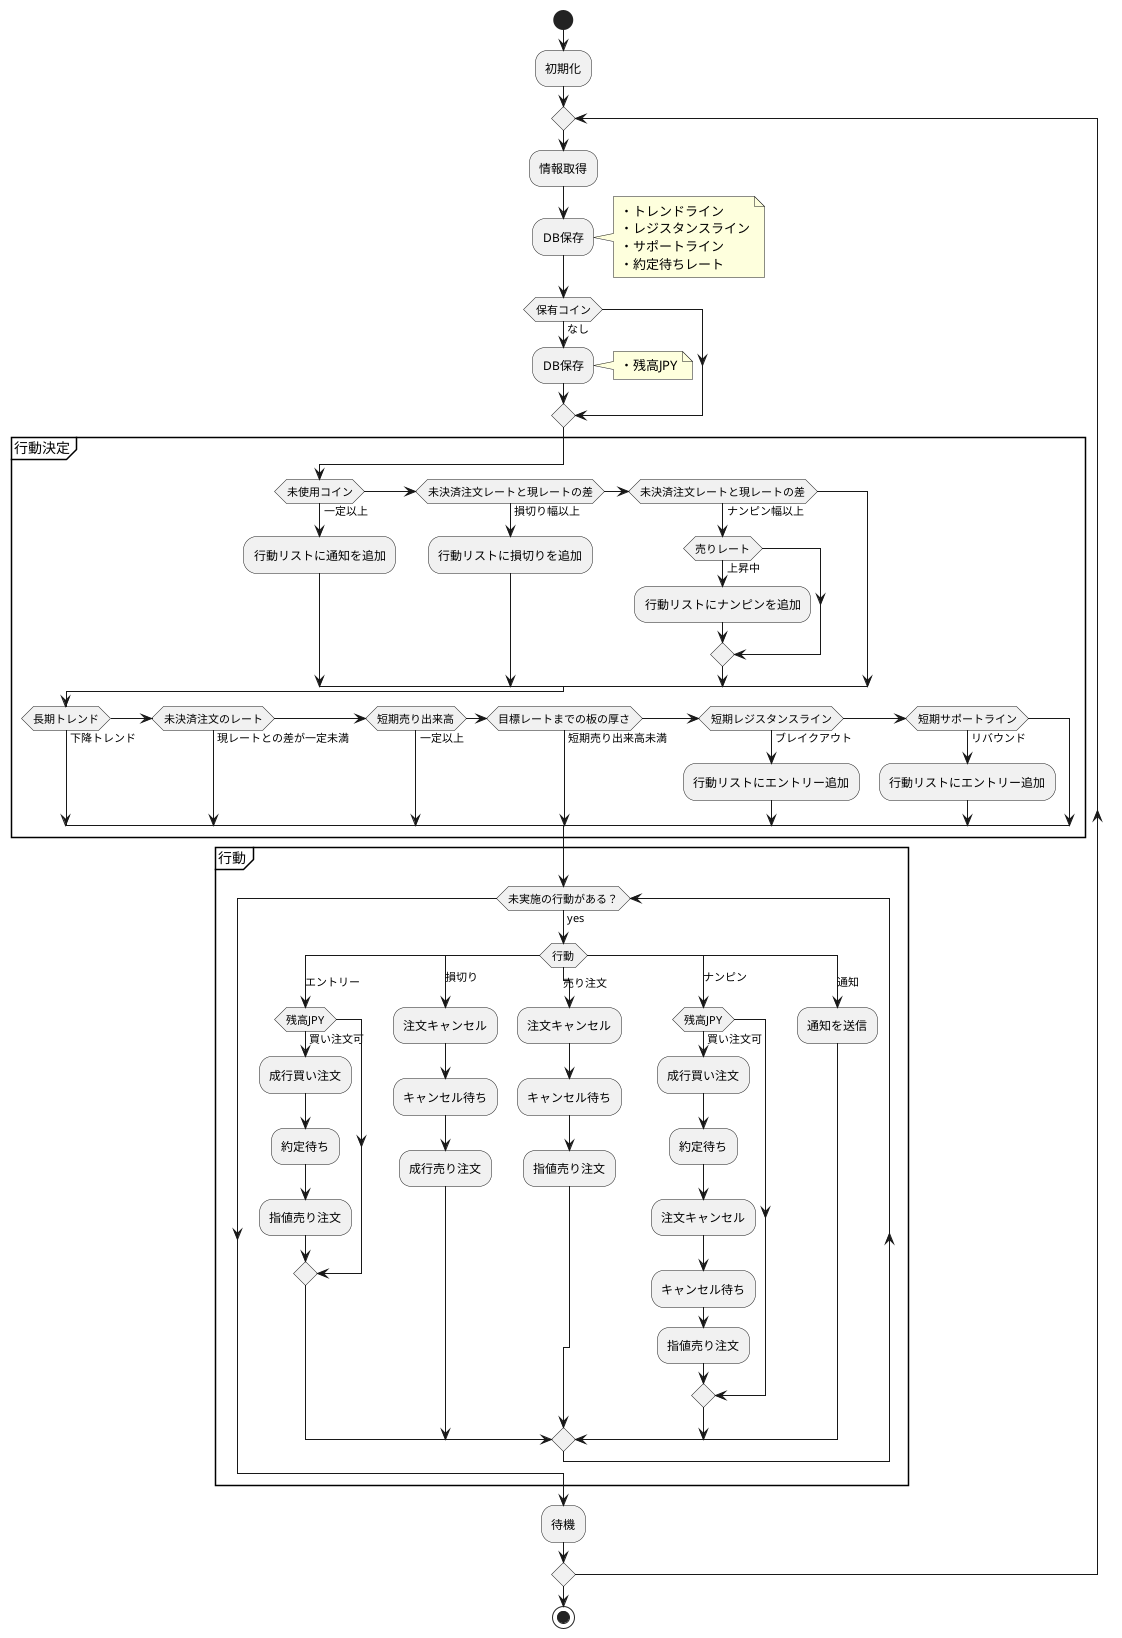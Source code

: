 @startuml trading-bot-rust
start

:初期化;

repeat
    :情報取得;

    :DB保存;
    note right
        ・トレンドライン
        ・レジスタンスライン
        ・サポートライン
        ・約定待ちレート
    end note

    if (保有コイン) then (なし)
        :DB保存;
        note right
            ・残高JPY
        end note
    endif

    partition 行動決定 {
        if (未使用コイン) then (一定以上)
            :行動リストに通知を追加;
        elseif (未決済注文レートと現レートの差) then (損切り幅以上)
            :行動リストに損切りを追加;
        elseif (未決済注文レートと現レートの差) then (ナンピン幅以上)
            if (売りレート) then (上昇中)
                :行動リストにナンピンを追加;
            endif
        endif

        if (長期トレンド) then (下降トレンド)
        elseif (未決済注文のレート) then (現レートとの差が一定未満)
        elseif (短期売り出来高) then (一定以上)
        elseif (目標レートまでの板の厚さ) then (短期売り出来高未満)
        elseif (短期レジスタンスライン) then (ブレイクアウト)
            :行動リストにエントリー追加;
        elseif (短期サポートライン) then (リバウンド)
            :行動リストにエントリー追加;
        endif
    }

    partition 行動 {
        while (未実施の行動がある？) is (yes)
            switch (行動)
            case (エントリー)
                if (残高JPY) then (買い注文可)
                    :成行買い注文;
                    :約定待ち;
                    :指値売り注文;
                endif
            case (損切り)
                :注文キャンセル;
                :キャンセル待ち;
                :成行売り注文;
            case (売り注文)
                :注文キャンセル;
                :キャンセル待ち;
                :指値売り注文;
            case (ナンピン)
                if (残高JPY) then (買い注文可)
                    :成行買い注文;
                    :約定待ち;
                    :注文キャンセル;
                    :キャンセル待ち;
                    :指値売り注文;
                endif
            case (通知)
                :通知を送信;
            endswitch
        endwhile
    }

    :待機;
repeat while

stop
@enduml
